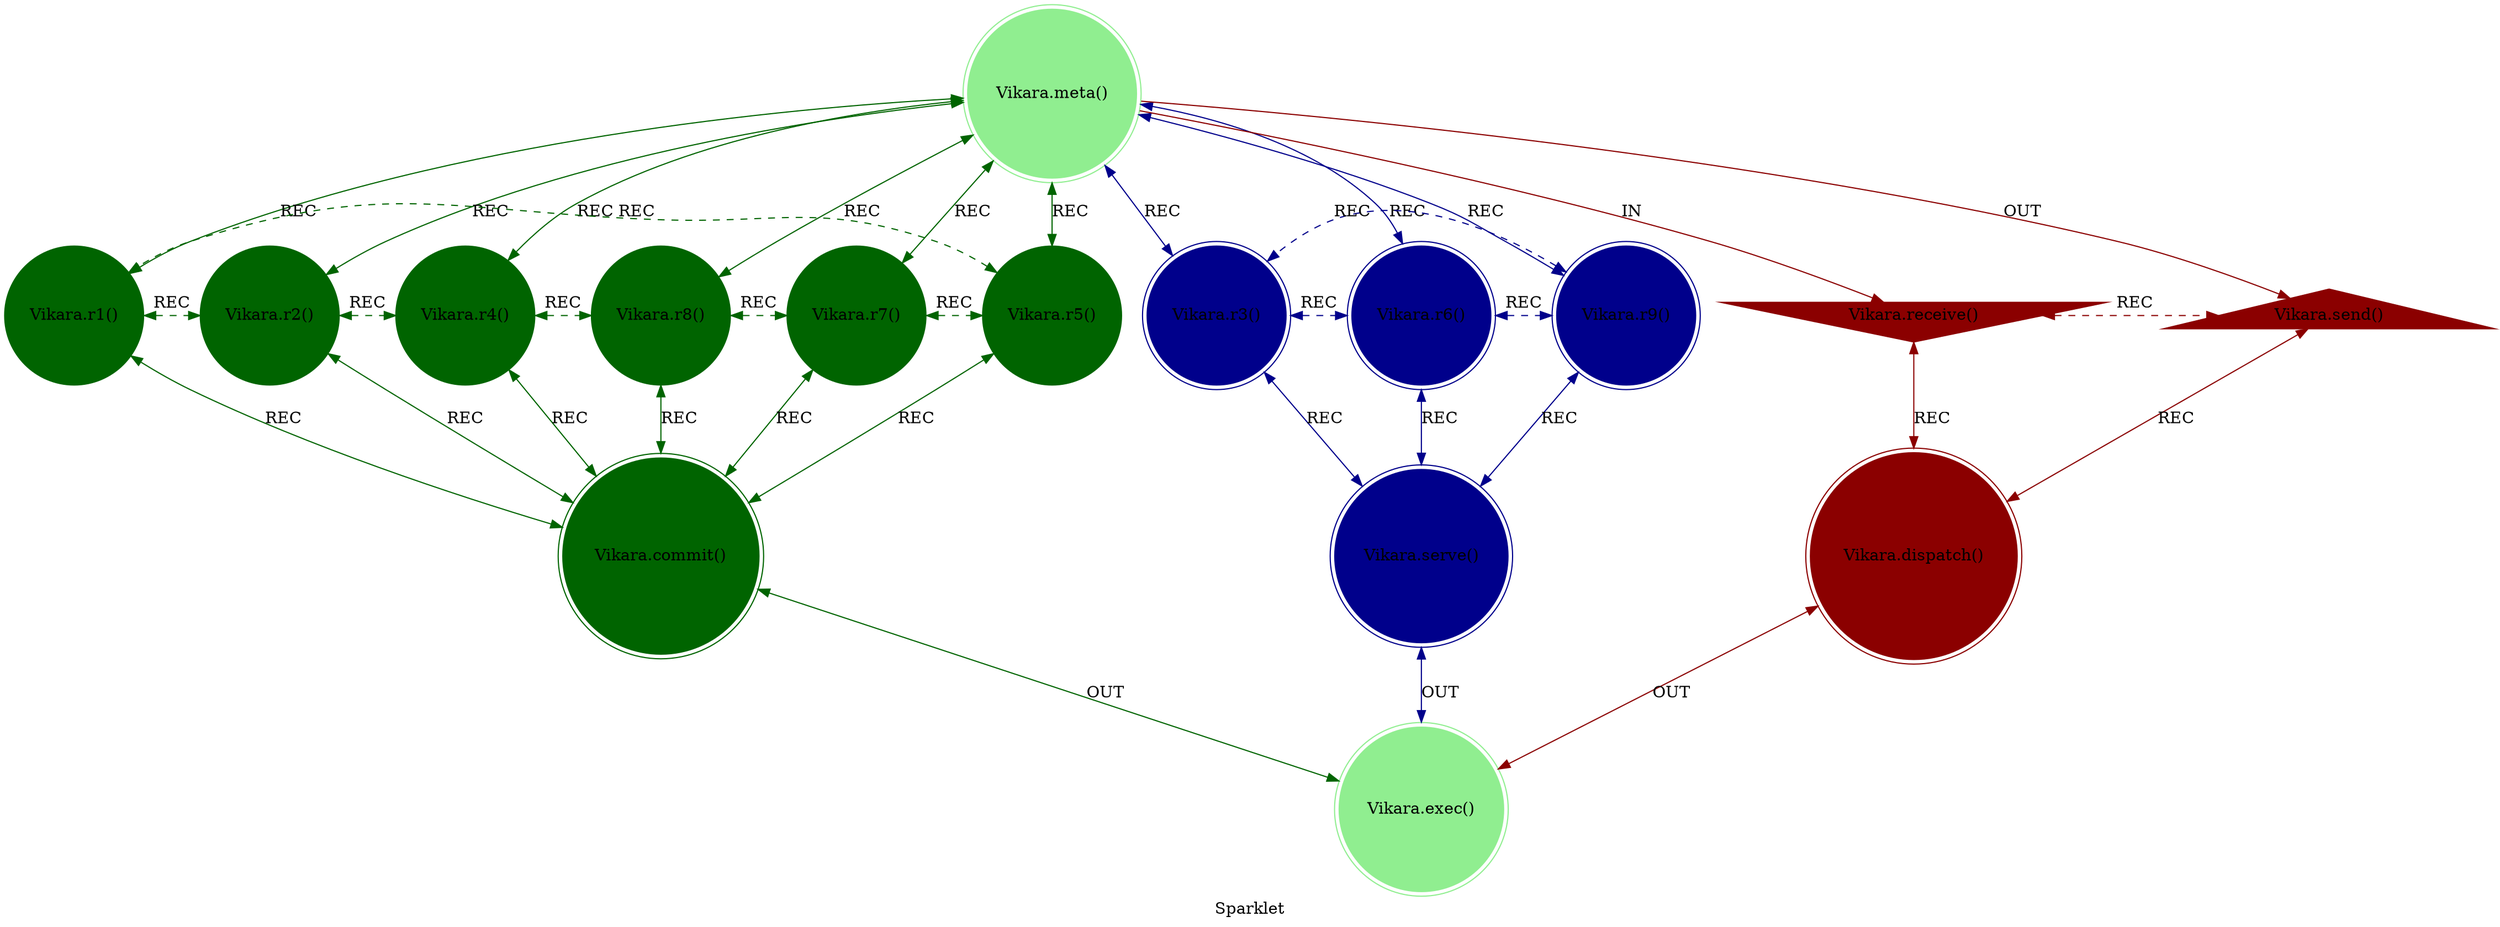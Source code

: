 strict digraph Sparklet {
    label = "Sparklet";
    style = filled;
    color = lightgray;
    node [shape = circle; style = filled; color = lightgreen;];
    
    // The Axis A-0-B (In-Meta-Out).
    // The Sacred 3-6-9 (Boundary of Perception).
    // The Vortex 1-2-4-8-7-5 (Boundary of Comprehension).
    // The Router C-D-E
    // The Closure F
    spark_0_t [label = "Vikara.meta()";comment = "";shape = doublecircle;];
    spark_1_t [label = "Vikara.r1()";comment = "";shape = circle;color = darkgreen;];
    spark_2_t [label = "Vikara.r2()";comment = "";shape = circle;color = darkgreen;];
    spark_4_t [label = "Vikara.r4()";comment = "";shape = circle;color = darkgreen;];
    spark_8_t [label = "Vikara.r8()";comment = "";shape = circle;color = darkgreen;];
    spark_7_t [label = "Vikara.r7()";comment = "";shape = circle;color = darkgreen;];
    spark_5_t [label = "Vikara.r5()";comment = "";shape = circle;color = darkgreen;];
    spark_3_t [label = "Vikara.r3()";comment = "Chaos and Order";shape = doublecircle;color = darkblue;];
    spark_6_t [label = "Vikara.r6()";comment = "Destruction and Creation";shape = doublecircle;color = darkblue;];
    spark_9_t [label = "Vikara.r9()";comment = "Probability and Causality";shape = doublecircle;color = darkblue;];
    spark_a_t [label = "Vikara.receive()";comment = "";shape = invtriangle;color = darkred;];
    spark_b_t [label = "Vikara.send()";comment = "";shape = triangle;color = darkred;];
    spark_c_t [label = "Vikara.dispatch()";comment = "";shape = doublecircle;color = darkred;];
    spark_d_t [label = "Vikara.commit()";comment = "";shape = doublecircle;color = darkgreen;];
    spark_e_t [label = "Vikara.serve()";comment = "";shape = doublecircle;color = darkblue;];
    spark_f_t [label = "Vikara.exec()";comment = "";shape = doublecircle;];
    
    // IN = Input
    // OUT = Output
    // REC = Recursion
    spark_0_t -> spark_a_t [label = "IN"; color = darkred; comment = "";];
    spark_0_t -> spark_b_t [label = "OUT"; color = darkred; comment = "";];
    spark_0_t -> {spark_3_t spark_6_t spark_9_t} [label = "REC"; color = darkblue; comment = ""; dir = both;];
    spark_0_t -> {spark_1_t spark_2_t spark_4_t spark_8_t spark_7_t spark_5_t} [label = "REC"; color = darkgreen; comment = ""; dir = both;];
    
    {spark_a_t spark_b_t} -> spark_c_t [label = "REC"; color = darkred; comment = ""; dir = both;];
    {spark_1_t spark_2_t spark_4_t spark_8_t spark_7_t spark_5_t} -> spark_d_t [label = "REC"; color = darkgreen; comment = ""; dir = both;];
    {spark_3_t spark_6_t spark_9_t} -> spark_e_t [label = "REC"; color = darkblue; comment = ""; dir = both;];
    
    spark_1_t -> spark_2_t -> spark_4_t -> spark_8_t -> spark_7_t -> spark_5_t -> spark_1_t [label = "REC"; color = darkgreen; comment = ""; style = dashed; constraint = false; dir = both;];
    spark_3_t -> spark_6_t -> spark_9_t -> spark_3_t [label = "REC"; color = darkblue; comment = ""; style = dashed; constraint = false; dir = both;];
    spark_a_t -> spark_b_t [label = "REC"; color = darkred; comment = ""; constraint = false; style = dashed; dir = both;];
    
    spark_c_t -> spark_f_t [label = "OUT"; color = darkred; comment = ""; dir = both;];
    spark_d_t -> spark_f_t [label = "OUT"; color = darkgreen; comment = ""; dir = both;];
    spark_e_t -> spark_f_t [label = "OUT"; color = darkblue; comment = ""; dir = both;];
}